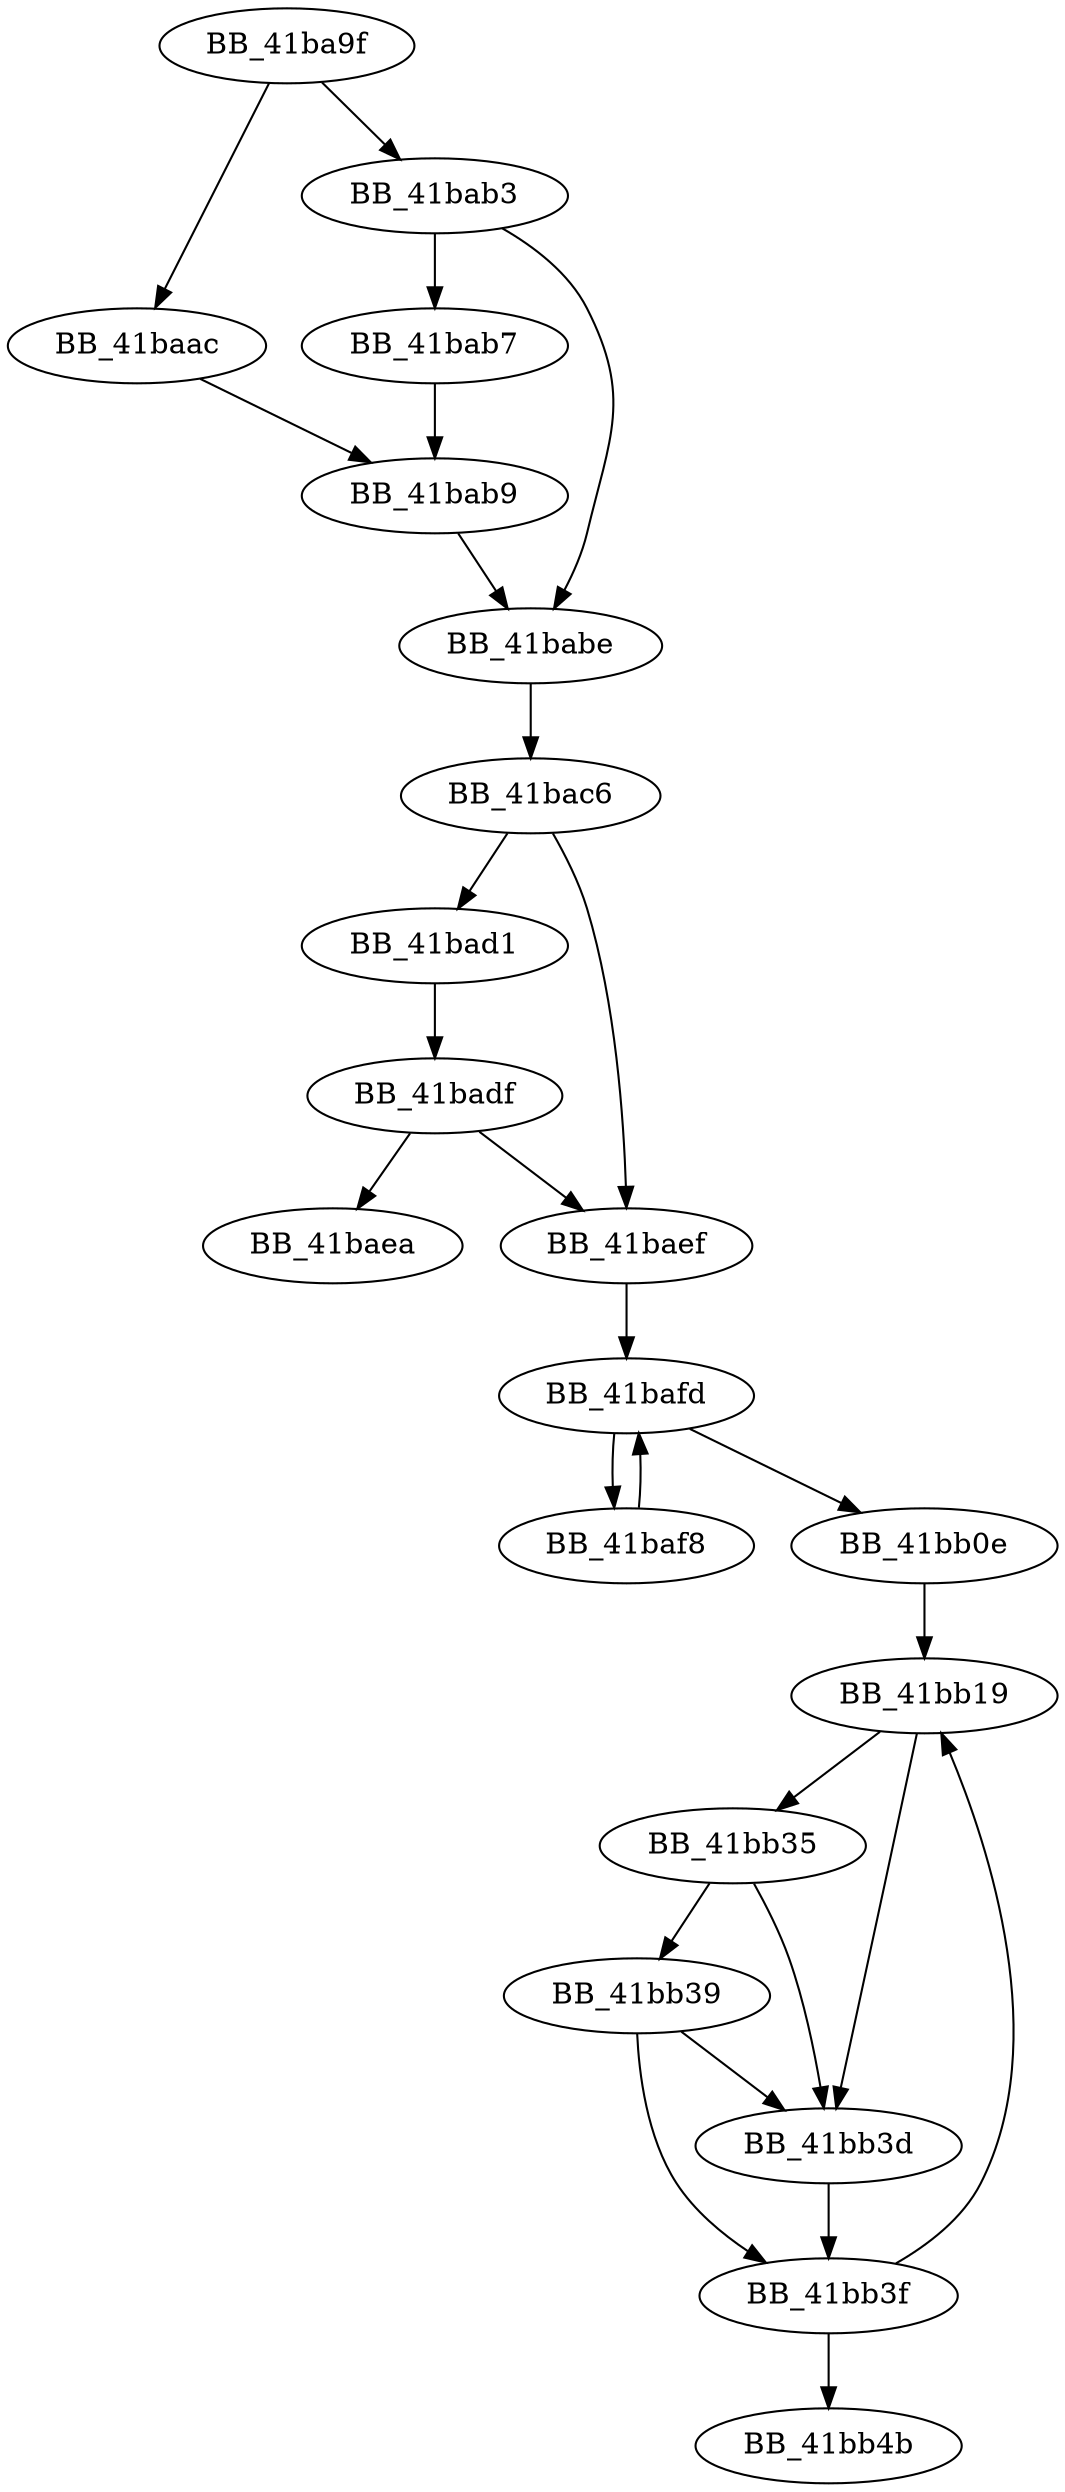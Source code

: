 DiGraph ___initstdio{
BB_41ba9f->BB_41baac
BB_41ba9f->BB_41bab3
BB_41baac->BB_41bab9
BB_41bab3->BB_41bab7
BB_41bab3->BB_41babe
BB_41bab7->BB_41bab9
BB_41bab9->BB_41babe
BB_41babe->BB_41bac6
BB_41bac6->BB_41bad1
BB_41bac6->BB_41baef
BB_41bad1->BB_41badf
BB_41badf->BB_41baea
BB_41badf->BB_41baef
BB_41baef->BB_41bafd
BB_41baf8->BB_41bafd
BB_41bafd->BB_41baf8
BB_41bafd->BB_41bb0e
BB_41bb0e->BB_41bb19
BB_41bb19->BB_41bb35
BB_41bb19->BB_41bb3d
BB_41bb35->BB_41bb39
BB_41bb35->BB_41bb3d
BB_41bb39->BB_41bb3d
BB_41bb39->BB_41bb3f
BB_41bb3d->BB_41bb3f
BB_41bb3f->BB_41bb19
BB_41bb3f->BB_41bb4b
}
